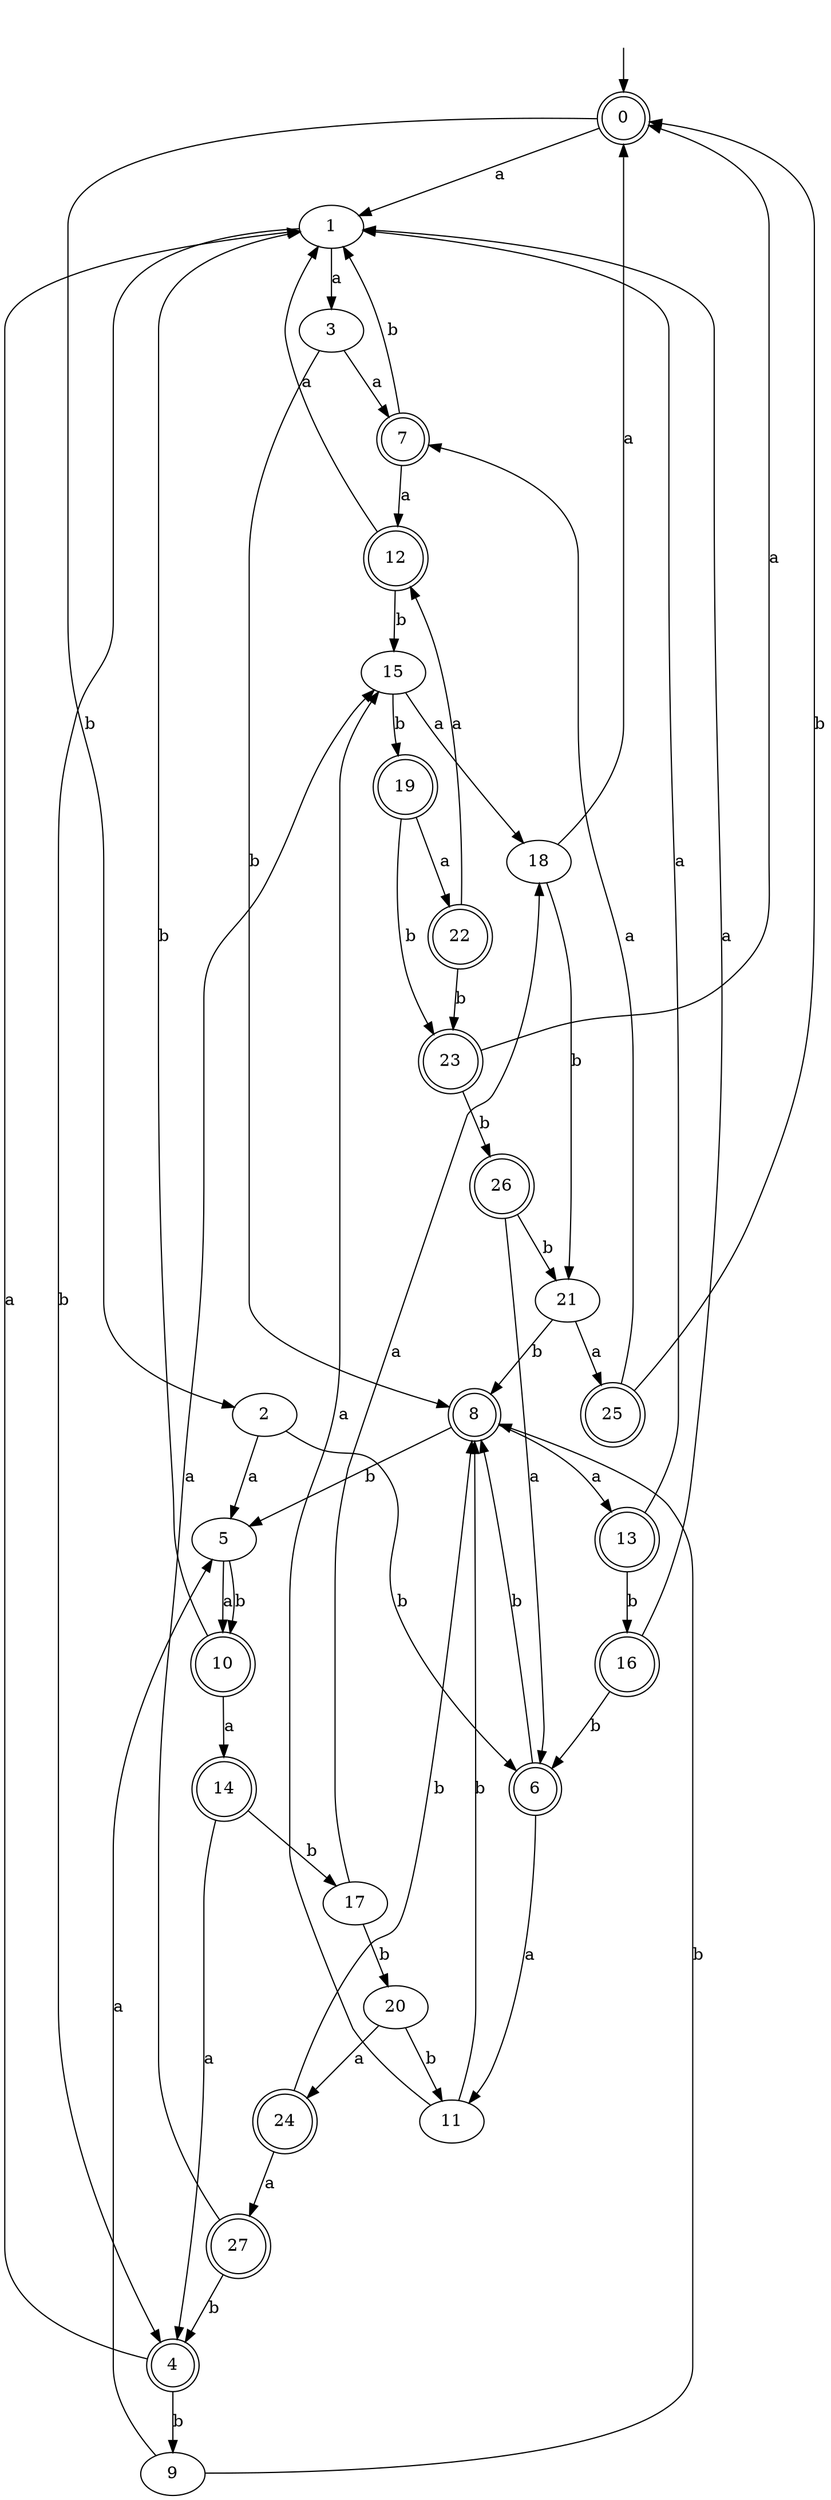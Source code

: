 digraph RandomDFA {
  __start0 [label="", shape=none];
  __start0 -> 0 [label=""];
  0 [shape=circle] [shape=doublecircle]
  0 -> 1 [label="a"]
  0 -> 2 [label="b"]
  1
  1 -> 3 [label="a"]
  1 -> 4 [label="b"]
  2
  2 -> 5 [label="a"]
  2 -> 6 [label="b"]
  3
  3 -> 7 [label="a"]
  3 -> 8 [label="b"]
  4 [shape=doublecircle]
  4 -> 1 [label="a"]
  4 -> 9 [label="b"]
  5
  5 -> 10 [label="a"]
  5 -> 10 [label="b"]
  6 [shape=doublecircle]
  6 -> 11 [label="a"]
  6 -> 8 [label="b"]
  7 [shape=doublecircle]
  7 -> 12 [label="a"]
  7 -> 1 [label="b"]
  8 [shape=doublecircle]
  8 -> 13 [label="a"]
  8 -> 5 [label="b"]
  9
  9 -> 5 [label="a"]
  9 -> 8 [label="b"]
  10 [shape=doublecircle]
  10 -> 14 [label="a"]
  10 -> 1 [label="b"]
  11
  11 -> 15 [label="a"]
  11 -> 8 [label="b"]
  12 [shape=doublecircle]
  12 -> 1 [label="a"]
  12 -> 15 [label="b"]
  13 [shape=doublecircle]
  13 -> 1 [label="a"]
  13 -> 16 [label="b"]
  14 [shape=doublecircle]
  14 -> 4 [label="a"]
  14 -> 17 [label="b"]
  15
  15 -> 18 [label="a"]
  15 -> 19 [label="b"]
  16 [shape=doublecircle]
  16 -> 1 [label="a"]
  16 -> 6 [label="b"]
  17
  17 -> 18 [label="a"]
  17 -> 20 [label="b"]
  18
  18 -> 0 [label="a"]
  18 -> 21 [label="b"]
  19 [shape=doublecircle]
  19 -> 22 [label="a"]
  19 -> 23 [label="b"]
  20
  20 -> 24 [label="a"]
  20 -> 11 [label="b"]
  21
  21 -> 25 [label="a"]
  21 -> 8 [label="b"]
  22 [shape=doublecircle]
  22 -> 12 [label="a"]
  22 -> 23 [label="b"]
  23 [shape=doublecircle]
  23 -> 0 [label="a"]
  23 -> 26 [label="b"]
  24 [shape=doublecircle]
  24 -> 27 [label="a"]
  24 -> 8 [label="b"]
  25 [shape=doublecircle]
  25 -> 7 [label="a"]
  25 -> 0 [label="b"]
  26 [shape=doublecircle]
  26 -> 6 [label="a"]
  26 -> 21 [label="b"]
  27 [shape=doublecircle]
  27 -> 15 [label="a"]
  27 -> 4 [label="b"]
}
